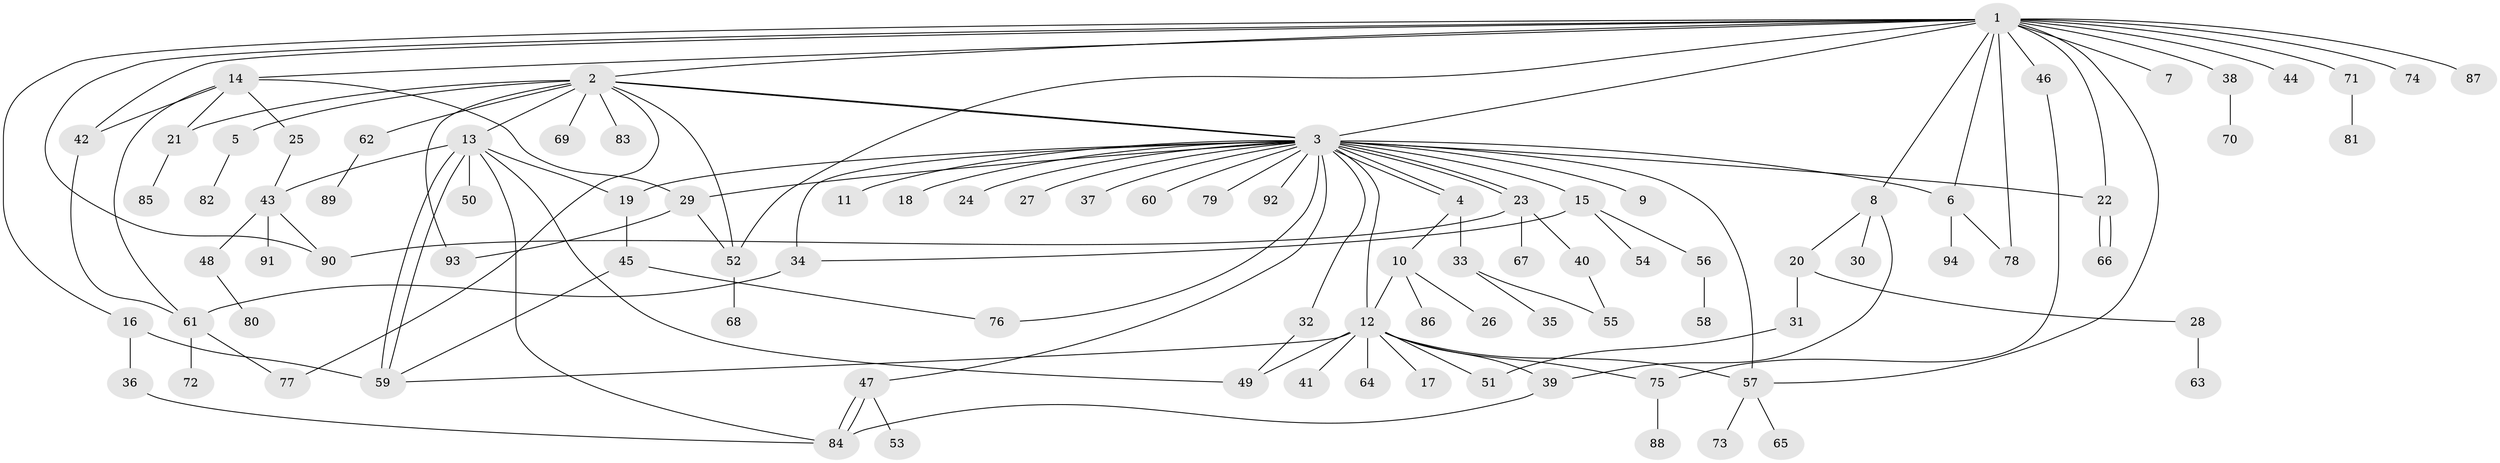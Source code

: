 // coarse degree distribution, {3: 0.2127659574468085, 4: 0.0425531914893617, 2: 0.19148936170212766, 7: 0.02127659574468085, 5: 0.0425531914893617, 1: 0.40425531914893614, 9: 0.02127659574468085, 15: 0.02127659574468085, 22: 0.02127659574468085, 10: 0.02127659574468085}
// Generated by graph-tools (version 1.1) at 2025/36/03/04/25 23:36:54]
// undirected, 94 vertices, 133 edges
graph export_dot {
  node [color=gray90,style=filled];
  1;
  2;
  3;
  4;
  5;
  6;
  7;
  8;
  9;
  10;
  11;
  12;
  13;
  14;
  15;
  16;
  17;
  18;
  19;
  20;
  21;
  22;
  23;
  24;
  25;
  26;
  27;
  28;
  29;
  30;
  31;
  32;
  33;
  34;
  35;
  36;
  37;
  38;
  39;
  40;
  41;
  42;
  43;
  44;
  45;
  46;
  47;
  48;
  49;
  50;
  51;
  52;
  53;
  54;
  55;
  56;
  57;
  58;
  59;
  60;
  61;
  62;
  63;
  64;
  65;
  66;
  67;
  68;
  69;
  70;
  71;
  72;
  73;
  74;
  75;
  76;
  77;
  78;
  79;
  80;
  81;
  82;
  83;
  84;
  85;
  86;
  87;
  88;
  89;
  90;
  91;
  92;
  93;
  94;
  1 -- 2;
  1 -- 3;
  1 -- 6;
  1 -- 7;
  1 -- 8;
  1 -- 14;
  1 -- 16;
  1 -- 22;
  1 -- 38;
  1 -- 42;
  1 -- 44;
  1 -- 46;
  1 -- 52;
  1 -- 57;
  1 -- 71;
  1 -- 74;
  1 -- 78;
  1 -- 87;
  1 -- 90;
  2 -- 3;
  2 -- 3;
  2 -- 5;
  2 -- 13;
  2 -- 21;
  2 -- 52;
  2 -- 62;
  2 -- 69;
  2 -- 77;
  2 -- 83;
  2 -- 93;
  3 -- 4;
  3 -- 4;
  3 -- 6;
  3 -- 9;
  3 -- 11;
  3 -- 12;
  3 -- 15;
  3 -- 18;
  3 -- 19;
  3 -- 22;
  3 -- 23;
  3 -- 23;
  3 -- 24;
  3 -- 27;
  3 -- 29;
  3 -- 32;
  3 -- 34;
  3 -- 37;
  3 -- 47;
  3 -- 57;
  3 -- 60;
  3 -- 76;
  3 -- 79;
  3 -- 92;
  4 -- 10;
  4 -- 33;
  5 -- 82;
  6 -- 78;
  6 -- 94;
  8 -- 20;
  8 -- 30;
  8 -- 39;
  10 -- 12;
  10 -- 26;
  10 -- 86;
  12 -- 17;
  12 -- 39;
  12 -- 41;
  12 -- 49;
  12 -- 51;
  12 -- 57;
  12 -- 59;
  12 -- 64;
  12 -- 75;
  13 -- 19;
  13 -- 43;
  13 -- 49;
  13 -- 50;
  13 -- 59;
  13 -- 59;
  13 -- 84;
  14 -- 21;
  14 -- 25;
  14 -- 29;
  14 -- 42;
  14 -- 61;
  15 -- 34;
  15 -- 54;
  15 -- 56;
  16 -- 36;
  16 -- 59;
  19 -- 45;
  20 -- 28;
  20 -- 31;
  21 -- 85;
  22 -- 66;
  22 -- 66;
  23 -- 40;
  23 -- 67;
  23 -- 90;
  25 -- 43;
  28 -- 63;
  29 -- 52;
  29 -- 93;
  31 -- 51;
  32 -- 49;
  33 -- 35;
  33 -- 55;
  34 -- 61;
  36 -- 84;
  38 -- 70;
  39 -- 84;
  40 -- 55;
  42 -- 61;
  43 -- 48;
  43 -- 90;
  43 -- 91;
  45 -- 59;
  45 -- 76;
  46 -- 75;
  47 -- 53;
  47 -- 84;
  47 -- 84;
  48 -- 80;
  52 -- 68;
  56 -- 58;
  57 -- 65;
  57 -- 73;
  61 -- 72;
  61 -- 77;
  62 -- 89;
  71 -- 81;
  75 -- 88;
}
